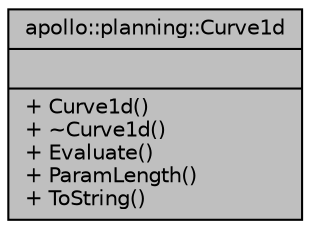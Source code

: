 digraph "apollo::planning::Curve1d"
{
  edge [fontname="Helvetica",fontsize="10",labelfontname="Helvetica",labelfontsize="10"];
  node [fontname="Helvetica",fontsize="10",shape=record];
  Node1 [label="{apollo::planning::Curve1d\n||+ Curve1d()\l+ ~Curve1d()\l+ Evaluate()\l+ ParamLength()\l+ ToString()\l}",height=0.2,width=0.4,color="black", fillcolor="grey75", style="filled" fontcolor="black"];
}
